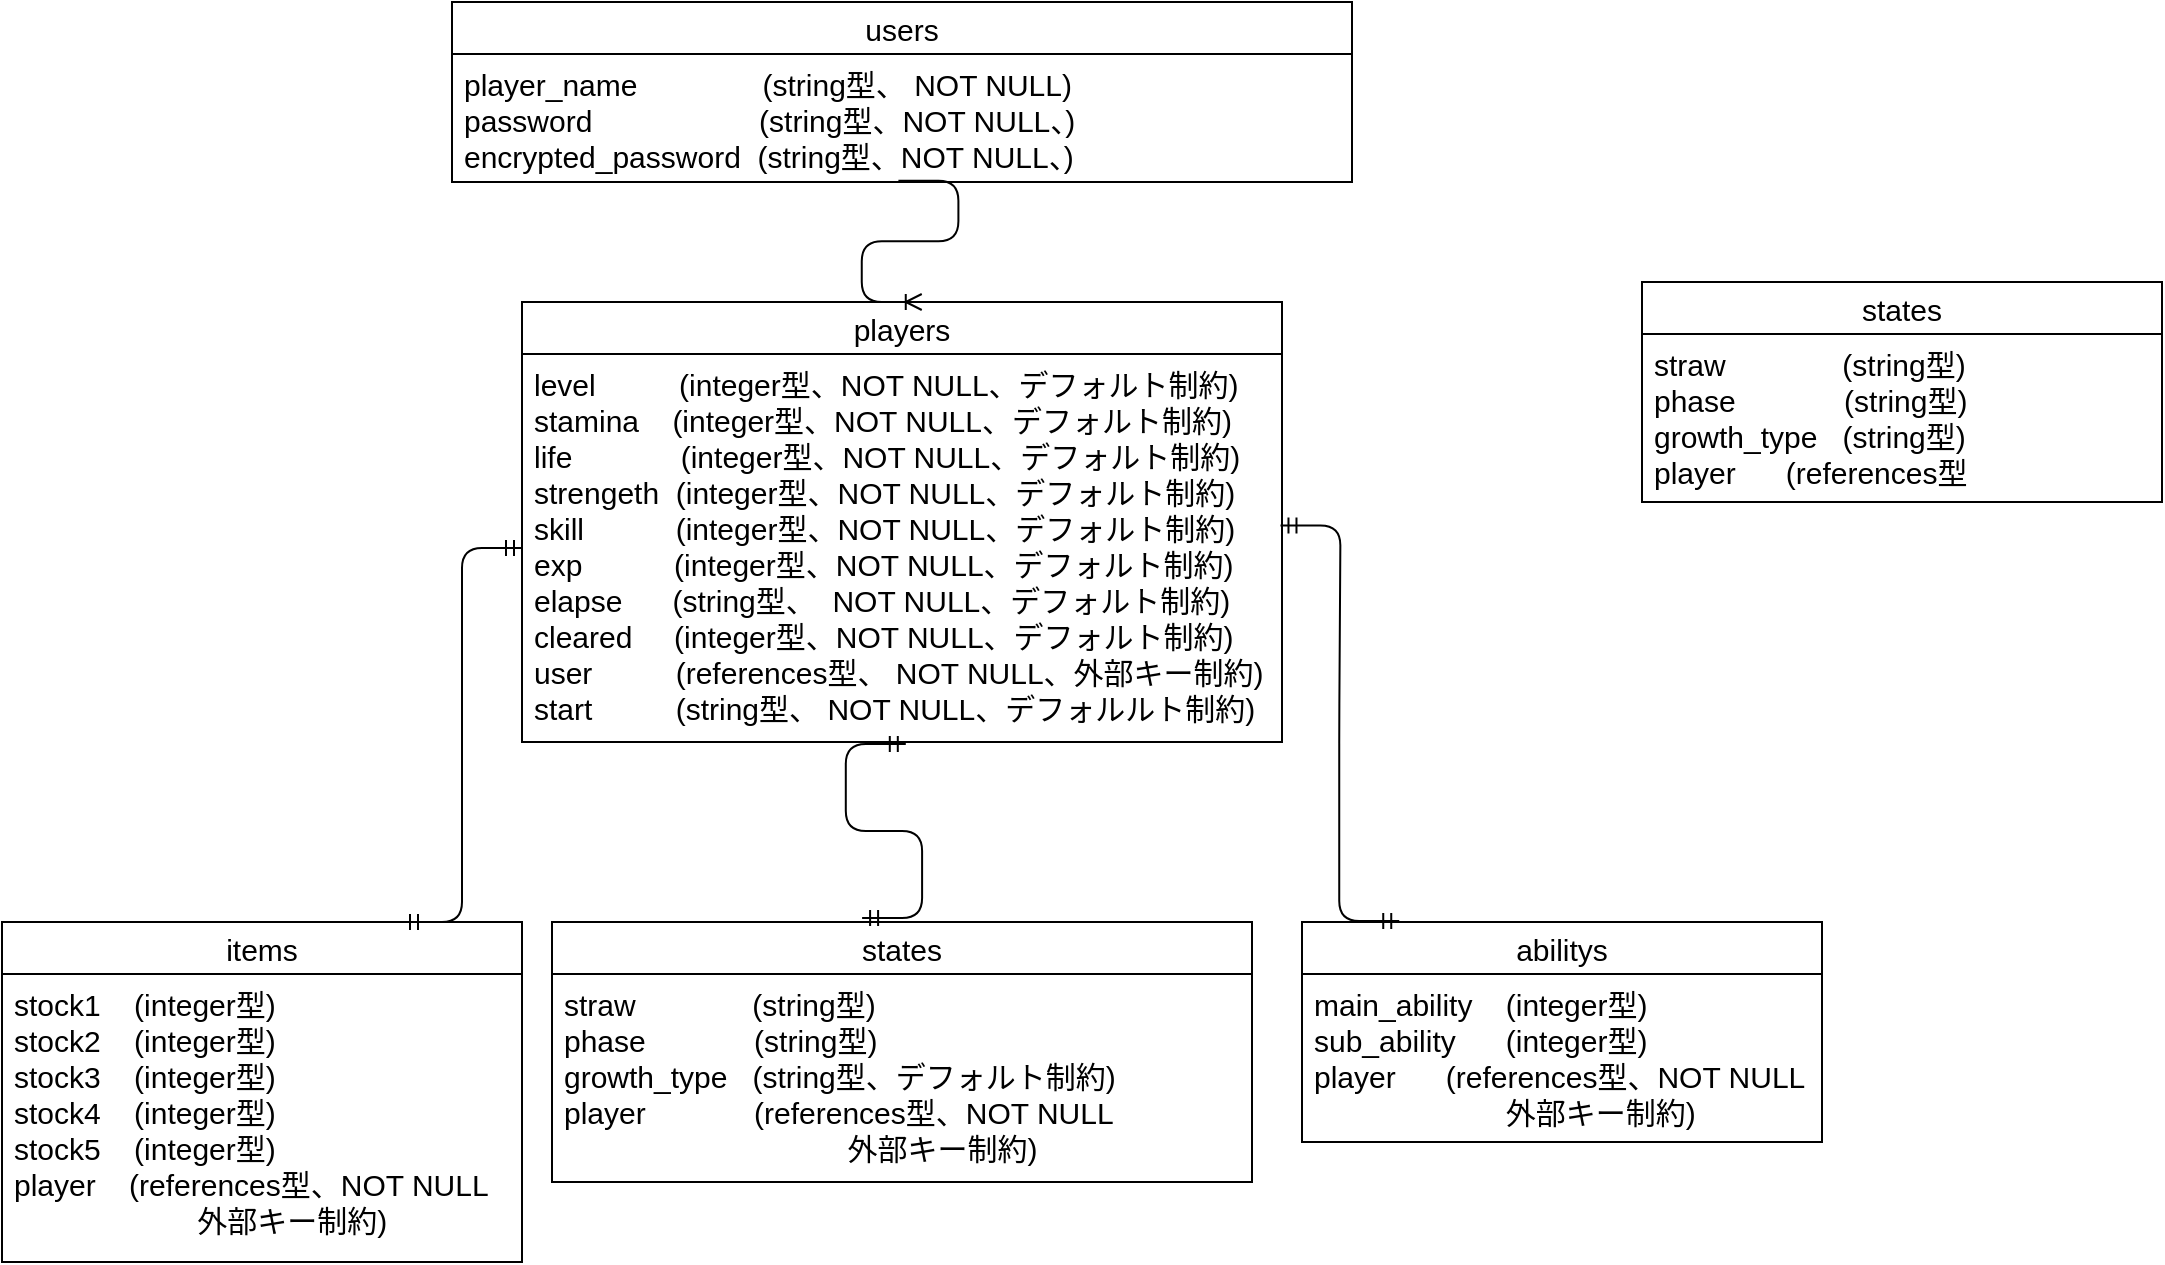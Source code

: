 <mxfile>
    <diagram id="D_vzJs-0SlgwVuqyoS1B" name="ページ1">
        <mxGraphModel dx="843" dy="680" grid="1" gridSize="10" guides="1" tooltips="1" connect="1" arrows="1" fold="1" page="1" pageScale="1" pageWidth="1169" pageHeight="827" math="0" shadow="0">
            <root>
                <mxCell id="0"/>
                <mxCell id="1" parent="0"/>
                <mxCell id="2" value="users" style="swimlane;fontStyle=0;childLayout=stackLayout;horizontal=1;startSize=26;horizontalStack=0;resizeParent=1;resizeParentMax=0;resizeLast=0;collapsible=1;marginBottom=0;align=center;fontSize=15;" parent="1" vertex="1">
                    <mxGeometry x="245" y="20" width="450" height="90" as="geometry"/>
                </mxCell>
                <mxCell id="5" value="player_name               (string型、 NOT NULL)&#10;password                    (string型、NOT NULL、)&#10;encrypted_password  (string型、NOT NULL、)" style="text;strokeColor=none;fillColor=none;spacingLeft=4;spacingRight=4;overflow=hidden;rotatable=0;points=[[0,0.5],[1,0.5]];portConstraint=eastwest;fontSize=15;spacingTop=0;spacingBottom=4;" parent="2" vertex="1">
                    <mxGeometry y="26" width="450" height="64" as="geometry"/>
                </mxCell>
                <mxCell id="3" value="players" style="swimlane;fontStyle=0;childLayout=stackLayout;horizontal=1;startSize=26;horizontalStack=0;resizeParent=1;resizeParentMax=0;resizeLast=0;collapsible=1;marginBottom=0;align=center;fontSize=15;" parent="1" vertex="1">
                    <mxGeometry x="280" y="170" width="380" height="220" as="geometry"/>
                </mxCell>
                <mxCell id="6" value="level          (integer型、NOT NULL、デフォルト制約)&#10;stamina    (integer型、NOT NULL、デフォルト制約)&#10;life             (integer型、NOT NULL、デフォルト制約)&#10;strengeth  (integer型、NOT NULL、デフォルト制約)&#10;skill           (integer型、NOT NULL、デフォルト制約)&#10;exp           (integer型、NOT NULL、デフォルト制約)&#10;elapse      (string型、  NOT NULL、デフォルト制約)&#10;cleared     (integer型、NOT NULL、デフォルト制約)&#10;user          (references型、 NOT NULL、外部キー制約)&#10;start          (string型、 NOT NULL、デフォルルト制約)" style="text;strokeColor=none;fillColor=none;spacingLeft=4;spacingRight=4;overflow=hidden;rotatable=0;points=[[0,0.5],[1,0.5]];portConstraint=eastwest;fontSize=15;spacingTop=0;spacingBottom=4;" parent="3" vertex="1">
                    <mxGeometry y="26" width="380" height="194" as="geometry"/>
                </mxCell>
                <mxCell id="7" value="states" style="swimlane;fontStyle=0;childLayout=stackLayout;horizontal=1;startSize=26;horizontalStack=0;resizeParent=1;resizeParentMax=0;resizeLast=0;collapsible=1;marginBottom=0;align=center;fontSize=15;" parent="1" vertex="1">
                    <mxGeometry x="295" y="480" width="350" height="130" as="geometry"/>
                </mxCell>
                <mxCell id="8" value="straw              (string型)&#10;phase             (string型)&#10;growth_type   (string型、デフォルト制約)&#10;player             (references型、NOT NULL&#10;                                  外部キー制約)" style="text;strokeColor=none;fillColor=none;spacingLeft=4;spacingRight=4;overflow=hidden;rotatable=0;points=[[0,0.5],[1,0.5]];portConstraint=eastwest;fontSize=15;spacingTop=0;spacingBottom=4;" parent="7" vertex="1">
                    <mxGeometry y="26" width="350" height="104" as="geometry"/>
                </mxCell>
                <mxCell id="13" value="abilitys" style="swimlane;fontStyle=0;childLayout=stackLayout;horizontal=1;startSize=26;horizontalStack=0;resizeParent=1;resizeParentMax=0;resizeLast=0;collapsible=1;marginBottom=0;align=center;fontSize=15;" parent="1" vertex="1">
                    <mxGeometry x="670" y="480" width="260" height="110" as="geometry"/>
                </mxCell>
                <mxCell id="14" value="main_ability    (integer型)&#10;sub_ability      (integer型)&#10;player      (references型、NOT NULL&#10;                       外部キー制約)" style="text;strokeColor=none;fillColor=none;spacingLeft=4;spacingRight=4;overflow=hidden;rotatable=0;points=[[0,0.5],[1,0.5]];portConstraint=eastwest;fontSize=15;spacingTop=0;spacingBottom=4;" parent="13" vertex="1">
                    <mxGeometry y="26" width="260" height="84" as="geometry"/>
                </mxCell>
                <mxCell id="15" value="items" style="swimlane;fontStyle=0;childLayout=stackLayout;horizontal=1;startSize=26;horizontalStack=0;resizeParent=1;resizeParentMax=0;resizeLast=0;collapsible=1;marginBottom=0;align=center;fontSize=15;" parent="1" vertex="1">
                    <mxGeometry x="20" y="480" width="260" height="170" as="geometry"/>
                </mxCell>
                <mxCell id="16" value="stock1    (integer型)&#10;stock2    (integer型)&#10;stock3    (integer型)&#10;stock4    (integer型)&#10;stock5    (integer型) &#10;player    (references型、NOT NULL&#10;                      外部キー制約)" style="text;strokeColor=none;fillColor=none;spacingLeft=4;spacingRight=4;overflow=hidden;rotatable=0;points=[[0,0.5],[1,0.5]];portConstraint=eastwest;fontSize=15;spacingTop=0;spacingBottom=4;" parent="15" vertex="1">
                    <mxGeometry y="26" width="260" height="144" as="geometry"/>
                </mxCell>
                <mxCell id="17" value="" style="edgeStyle=entityRelationEdgeStyle;fontSize=12;html=1;endArrow=ERoneToMany;exitX=0.496;exitY=0.99;exitDx=0;exitDy=0;exitPerimeter=0;entryX=0.526;entryY=0;entryDx=0;entryDy=0;entryPerimeter=0;" parent="1" source="5" target="3" edge="1">
                    <mxGeometry width="100" height="100" relative="1" as="geometry">
                        <mxPoint x="440" y="410" as="sourcePoint"/>
                        <mxPoint x="510" y="150" as="targetPoint"/>
                    </mxGeometry>
                </mxCell>
                <mxCell id="18" value="" style="edgeStyle=entityRelationEdgeStyle;fontSize=12;html=1;endArrow=ERmandOne;startArrow=ERmandOne;entryX=0.998;entryY=0.442;entryDx=0;entryDy=0;entryPerimeter=0;exitX=0.187;exitY=-0.004;exitDx=0;exitDy=0;exitPerimeter=0;" parent="1" source="13" target="6" edge="1">
                    <mxGeometry width="100" height="100" relative="1" as="geometry">
                        <mxPoint x="500" y="570" as="sourcePoint"/>
                        <mxPoint x="560" y="360" as="targetPoint"/>
                    </mxGeometry>
                </mxCell>
                <mxCell id="19" value="" style="edgeStyle=entityRelationEdgeStyle;fontSize=12;html=1;endArrow=ERmandOne;startArrow=ERmandOne;entryX=0.505;entryY=1.005;entryDx=0;entryDy=0;entryPerimeter=0;exitX=0.443;exitY=-0.015;exitDx=0;exitDy=0;exitPerimeter=0;" parent="1" source="7" target="6" edge="1">
                    <mxGeometry width="100" height="100" relative="1" as="geometry">
                        <mxPoint x="390" y="360" as="sourcePoint"/>
                        <mxPoint x="490" y="260" as="targetPoint"/>
                    </mxGeometry>
                </mxCell>
                <mxCell id="20" value="" style="edgeStyle=entityRelationEdgeStyle;fontSize=12;html=1;endArrow=ERmandOne;startArrow=ERmandOne;entryX=0;entryY=0.5;entryDx=0;entryDy=0;" parent="1" target="6" edge="1">
                    <mxGeometry width="100" height="100" relative="1" as="geometry">
                        <mxPoint x="220" y="480" as="sourcePoint"/>
                        <mxPoint x="280" y="283" as="targetPoint"/>
                    </mxGeometry>
                </mxCell>
                <mxCell id="21" value="states" style="swimlane;fontStyle=0;childLayout=stackLayout;horizontal=1;startSize=26;horizontalStack=0;resizeParent=1;resizeParentMax=0;resizeLast=0;collapsible=1;marginBottom=0;align=center;fontSize=15;" parent="1" vertex="1">
                    <mxGeometry x="840" y="160" width="260" height="110" as="geometry"/>
                </mxCell>
                <mxCell id="22" value="straw              (string型)&#10;phase             (string型)&#10;growth_type   (string型)&#10;player      (references型" style="text;strokeColor=none;fillColor=none;spacingLeft=4;spacingRight=4;overflow=hidden;rotatable=0;points=[[0,0.5],[1,0.5]];portConstraint=eastwest;fontSize=15;spacingTop=0;spacingBottom=4;" parent="21" vertex="1">
                    <mxGeometry y="26" width="260" height="84" as="geometry"/>
                </mxCell>
            </root>
        </mxGraphModel>
    </diagram>
</mxfile>